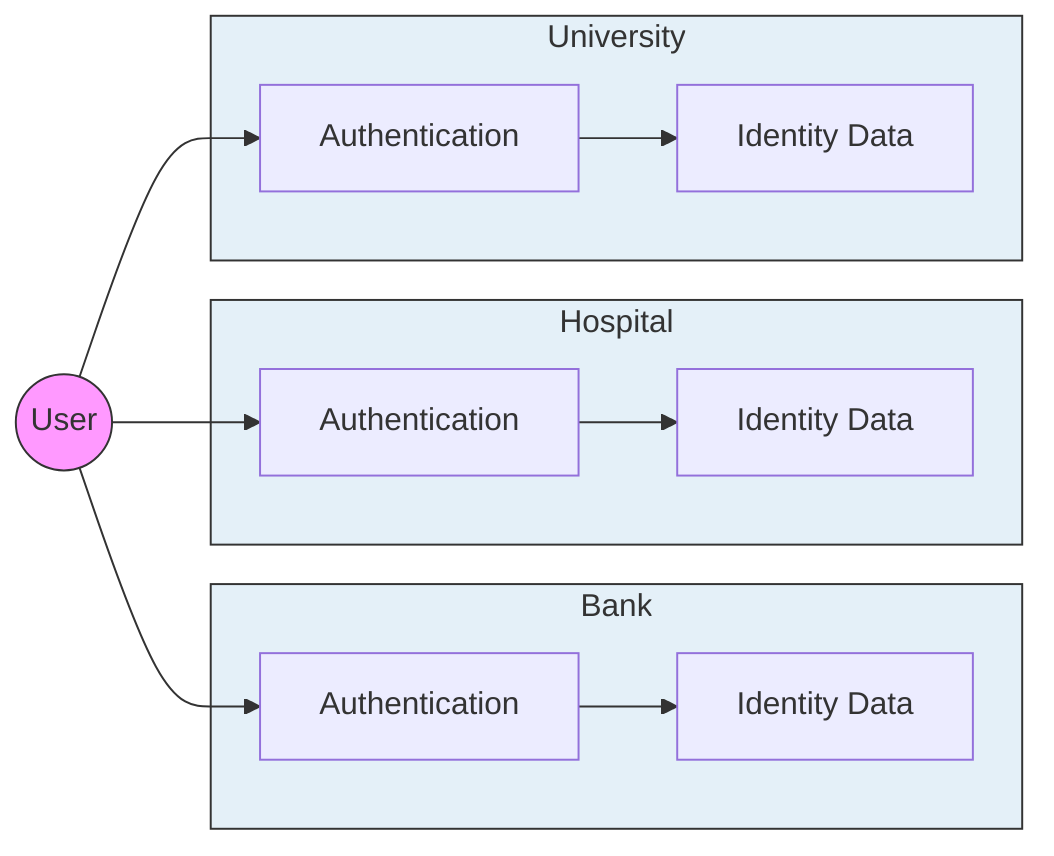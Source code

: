 flowchart LR
    User((User))
    subgraph Bank
        BankID[Identity Data]
        BankAuth[Authentication]
    end
    subgraph Hospital
        HospID[Identity Data]
        HospAuth[Authentication]
    end
    subgraph University
        UniID[Identity Data]
        UniAuth[Authentication]
    end
    
    User --> BankAuth
    User --> HospAuth
    User --> UniAuth
    BankAuth --> BankID
    HospAuth --> HospID
    UniAuth --> UniID
    
    style User fill:#f9f,stroke:#333
    style Bank fill:#e4f0f8,stroke:#333
    style Hospital fill:#e4f0f8,stroke:#333
    style University fill:#e4f0f8,stroke:#333